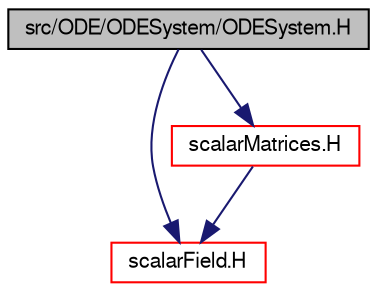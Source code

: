 digraph "src/ODE/ODESystem/ODESystem.H"
{
  bgcolor="transparent";
  edge [fontname="FreeSans",fontsize="10",labelfontname="FreeSans",labelfontsize="10"];
  node [fontname="FreeSans",fontsize="10",shape=record];
  Node0 [label="src/ODE/ODESystem/ODESystem.H",height=0.2,width=0.4,color="black", fillcolor="grey75", style="filled", fontcolor="black"];
  Node0 -> Node1 [color="midnightblue",fontsize="10",style="solid",fontname="FreeSans"];
  Node1 [label="scalarField.H",height=0.2,width=0.4,color="red",URL="$a09656.html"];
  Node0 -> Node81 [color="midnightblue",fontsize="10",style="solid",fontname="FreeSans"];
  Node81 [label="scalarMatrices.H",height=0.2,width=0.4,color="red",URL="$a11024.html"];
  Node81 -> Node1 [color="midnightblue",fontsize="10",style="solid",fontname="FreeSans"];
}
